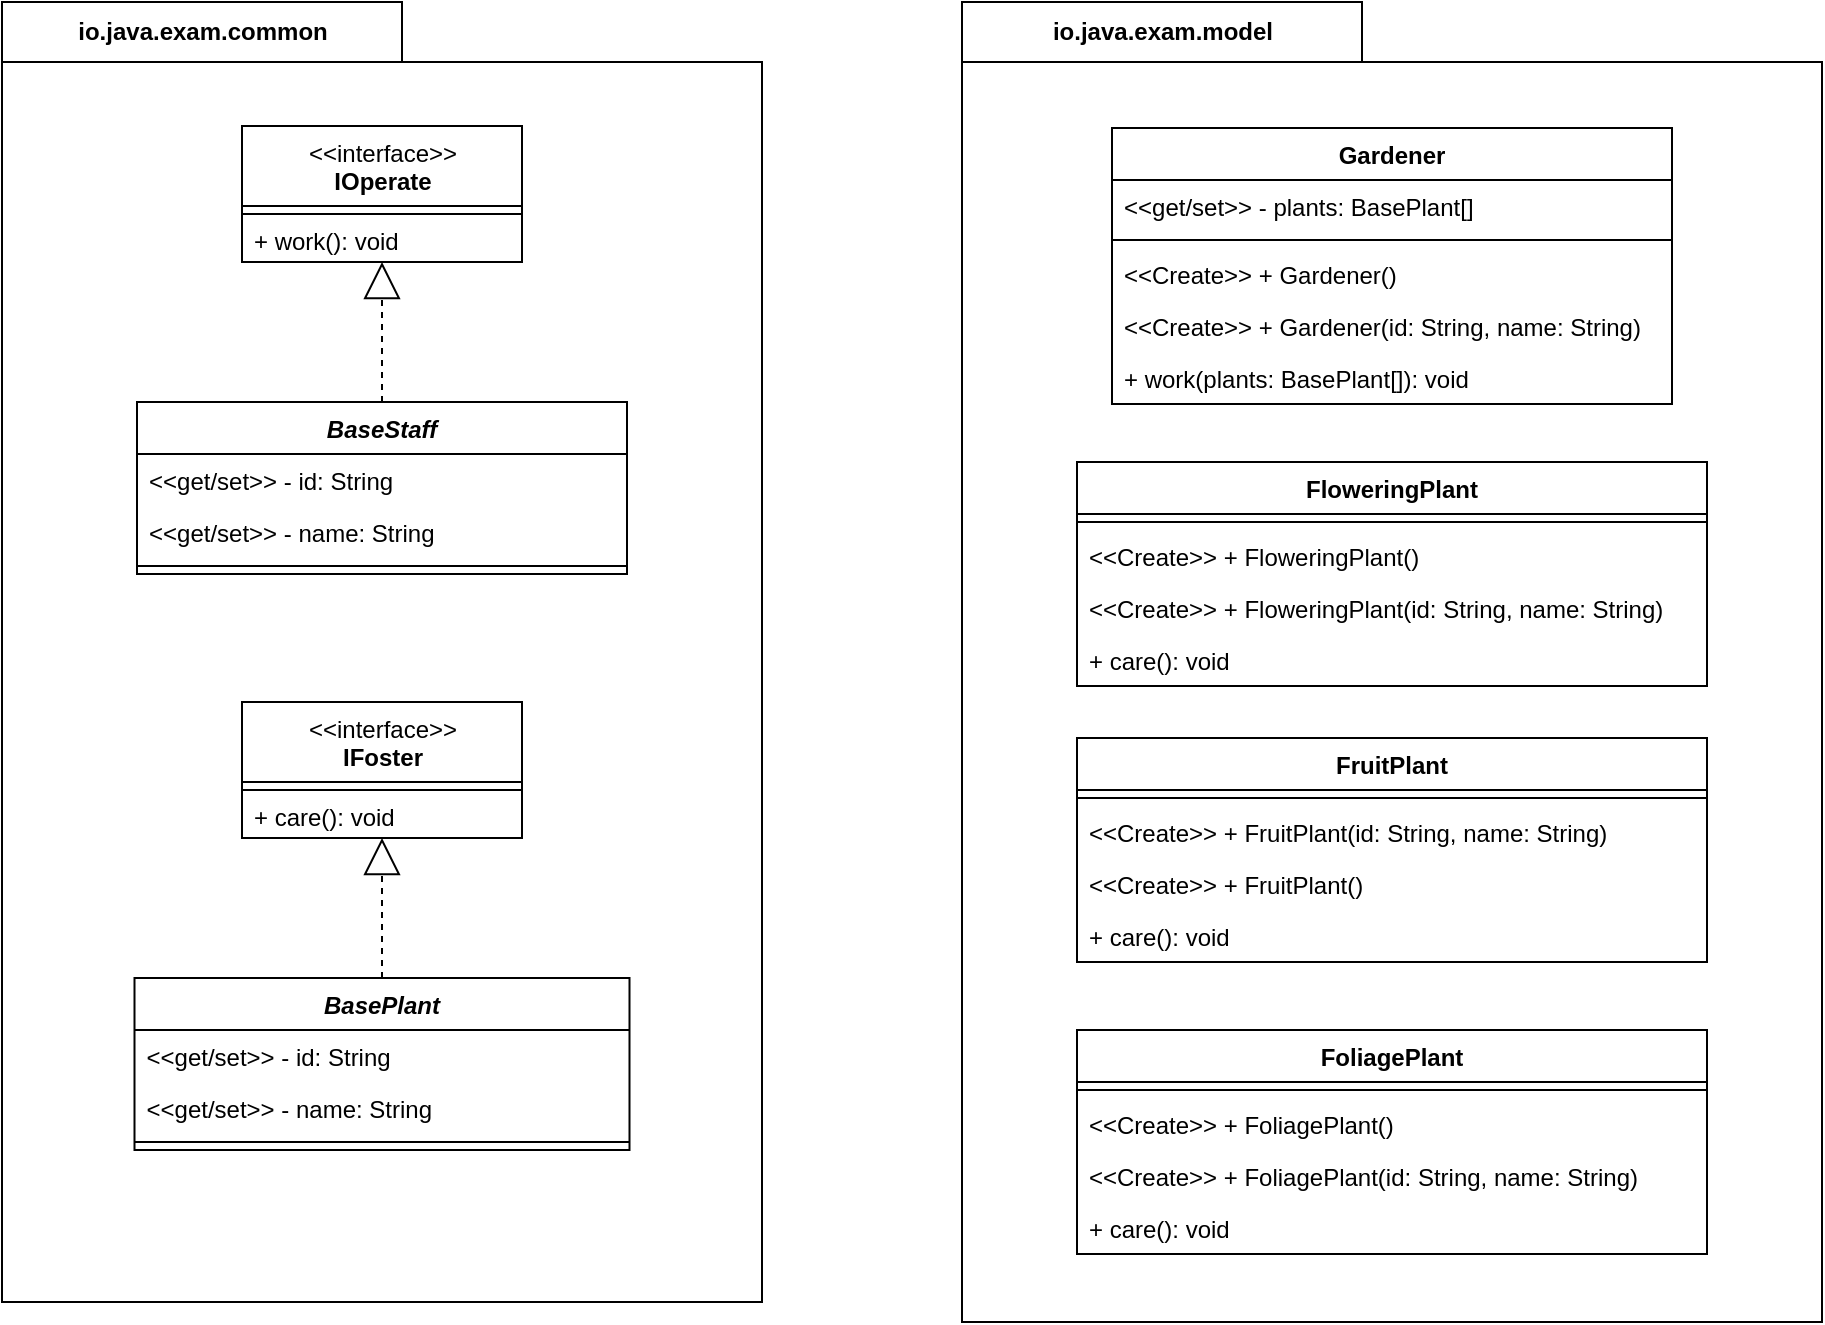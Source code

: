 <mxfile version="20.8.23" type="github">
  <diagram id="NnQSPtpyf3QNm0dHi21h" name="第 2 页">
    <mxGraphModel dx="1434" dy="1582" grid="1" gridSize="10" guides="1" tooltips="1" connect="1" arrows="1" fold="1" page="1" pageScale="1" pageWidth="1169" pageHeight="827" math="0" shadow="0">
      <root>
        <mxCell id="0" />
        <mxCell id="1" parent="0" />
        <mxCell id="keWIGBocF02JREnCztjM-63" value="io.java.exam.common" style="shape=folder;fontStyle=1;tabWidth=200;tabHeight=30;tabPosition=left;html=1;boundedLbl=1;labelInHeader=1;container=1;collapsible=0;recursiveResize=0;" parent="1" vertex="1">
          <mxGeometry x="10" y="-810" width="380" height="650" as="geometry" />
        </mxCell>
        <mxCell id="keWIGBocF02JREnCztjM-24" value="BaseStaff" style="swimlane;fontStyle=3;align=center;verticalAlign=top;childLayout=stackLayout;horizontal=1;startSize=26;horizontalStack=0;resizeParent=1;resizeParentMax=0;resizeLast=0;collapsible=1;marginBottom=0;" parent="keWIGBocF02JREnCztjM-63" vertex="1">
          <mxGeometry x="67.5" y="200" width="245" height="86" as="geometry">
            <mxRectangle x="240" y="170" width="90" height="26" as="alternateBounds" />
          </mxGeometry>
        </mxCell>
        <mxCell id="keWIGBocF02JREnCztjM-25" value="&lt;&lt;get/set&gt;&gt; - id: String" style="text;strokeColor=none;fillColor=none;align=left;verticalAlign=top;spacingLeft=4;spacingRight=4;overflow=hidden;rotatable=0;points=[[0,0.5],[1,0.5]];portConstraint=eastwest;" parent="keWIGBocF02JREnCztjM-24" vertex="1">
          <mxGeometry y="26" width="245" height="26" as="geometry" />
        </mxCell>
        <mxCell id="keWIGBocF02JREnCztjM-28" value="&lt;&lt;get/set&gt;&gt; - name: String" style="text;strokeColor=none;fillColor=none;align=left;verticalAlign=top;spacingLeft=4;spacingRight=4;overflow=hidden;rotatable=0;points=[[0,0.5],[1,0.5]];portConstraint=eastwest;" parent="keWIGBocF02JREnCztjM-24" vertex="1">
          <mxGeometry y="52" width="245" height="26" as="geometry" />
        </mxCell>
        <mxCell id="keWIGBocF02JREnCztjM-26" value="" style="line;strokeWidth=1;fillColor=none;align=left;verticalAlign=middle;spacingTop=-1;spacingLeft=3;spacingRight=3;rotatable=0;labelPosition=right;points=[];portConstraint=eastwest;" parent="keWIGBocF02JREnCztjM-24" vertex="1">
          <mxGeometry y="78" width="245" height="8" as="geometry" />
        </mxCell>
        <mxCell id="keWIGBocF02JREnCztjM-79" value="BasePlant" style="swimlane;fontStyle=3;align=center;verticalAlign=top;childLayout=stackLayout;horizontal=1;startSize=26;horizontalStack=0;resizeParent=1;resizeParentMax=0;resizeLast=0;collapsible=1;marginBottom=0;" parent="keWIGBocF02JREnCztjM-63" vertex="1">
          <mxGeometry x="66.25" y="488" width="247.5" height="86" as="geometry">
            <mxRectangle x="240" y="170" width="90" height="26" as="alternateBounds" />
          </mxGeometry>
        </mxCell>
        <mxCell id="keWIGBocF02JREnCztjM-80" value="&lt;&lt;get/set&gt;&gt; - id: String" style="text;strokeColor=none;fillColor=none;align=left;verticalAlign=top;spacingLeft=4;spacingRight=4;overflow=hidden;rotatable=0;points=[[0,0.5],[1,0.5]];portConstraint=eastwest;" parent="keWIGBocF02JREnCztjM-79" vertex="1">
          <mxGeometry y="26" width="247.5" height="26" as="geometry" />
        </mxCell>
        <mxCell id="keWIGBocF02JREnCztjM-84" value="&lt;&lt;get/set&gt;&gt; - name: String" style="text;strokeColor=none;fillColor=none;align=left;verticalAlign=top;spacingLeft=4;spacingRight=4;overflow=hidden;rotatable=0;points=[[0,0.5],[1,0.5]];portConstraint=eastwest;" parent="keWIGBocF02JREnCztjM-79" vertex="1">
          <mxGeometry y="52" width="247.5" height="26" as="geometry" />
        </mxCell>
        <mxCell id="keWIGBocF02JREnCztjM-81" value="" style="line;strokeWidth=1;fillColor=none;align=left;verticalAlign=middle;spacingTop=-1;spacingLeft=3;spacingRight=3;rotatable=0;labelPosition=right;points=[];portConstraint=eastwest;" parent="keWIGBocF02JREnCztjM-79" vertex="1">
          <mxGeometry y="78" width="247.5" height="8" as="geometry" />
        </mxCell>
        <mxCell id="gZg1OB7kJeGNL3k7u4_E-24" value="&amp;lt;&amp;lt;interface&amp;gt;&amp;gt;&lt;br&gt;&lt;b&gt;IOperate&lt;/b&gt;" style="swimlane;fontStyle=0;align=center;verticalAlign=top;childLayout=stackLayout;horizontal=1;startSize=40;horizontalStack=0;resizeParent=1;resizeParentMax=0;resizeLast=0;collapsible=0;marginBottom=0;html=1;" parent="keWIGBocF02JREnCztjM-63" vertex="1">
          <mxGeometry x="120" y="62" width="140" height="68" as="geometry" />
        </mxCell>
        <mxCell id="gZg1OB7kJeGNL3k7u4_E-29" value="" style="line;strokeWidth=1;fillColor=none;align=left;verticalAlign=middle;spacingTop=-1;spacingLeft=3;spacingRight=3;rotatable=0;labelPosition=right;points=[];portConstraint=eastwest;" parent="gZg1OB7kJeGNL3k7u4_E-24" vertex="1">
          <mxGeometry y="40" width="140" height="8" as="geometry" />
        </mxCell>
        <mxCell id="gZg1OB7kJeGNL3k7u4_E-31" value="+ work(): void" style="text;html=1;strokeColor=none;fillColor=none;align=left;verticalAlign=middle;spacingLeft=4;spacingRight=4;overflow=hidden;rotatable=0;points=[[0,0.5],[1,0.5]];portConstraint=eastwest;" parent="gZg1OB7kJeGNL3k7u4_E-24" vertex="1">
          <mxGeometry y="48" width="140" height="20" as="geometry" />
        </mxCell>
        <mxCell id="gZg1OB7kJeGNL3k7u4_E-32" value="&amp;lt;&amp;lt;interface&amp;gt;&amp;gt;&lt;br&gt;&lt;b&gt;IFoster&lt;/b&gt;" style="swimlane;fontStyle=0;align=center;verticalAlign=top;childLayout=stackLayout;horizontal=1;startSize=40;horizontalStack=0;resizeParent=1;resizeParentMax=0;resizeLast=0;collapsible=0;marginBottom=0;html=1;" parent="keWIGBocF02JREnCztjM-63" vertex="1">
          <mxGeometry x="120" y="350" width="140" height="68" as="geometry" />
        </mxCell>
        <mxCell id="gZg1OB7kJeGNL3k7u4_E-33" value="" style="line;strokeWidth=1;fillColor=none;align=left;verticalAlign=middle;spacingTop=-1;spacingLeft=3;spacingRight=3;rotatable=0;labelPosition=right;points=[];portConstraint=eastwest;" parent="gZg1OB7kJeGNL3k7u4_E-32" vertex="1">
          <mxGeometry y="40" width="140" height="8" as="geometry" />
        </mxCell>
        <mxCell id="gZg1OB7kJeGNL3k7u4_E-34" value="+ care(): void" style="text;html=1;strokeColor=none;fillColor=none;align=left;verticalAlign=middle;spacingLeft=4;spacingRight=4;overflow=hidden;rotatable=0;points=[[0,0.5],[1,0.5]];portConstraint=eastwest;" parent="gZg1OB7kJeGNL3k7u4_E-32" vertex="1">
          <mxGeometry y="48" width="140" height="20" as="geometry" />
        </mxCell>
        <mxCell id="gZg1OB7kJeGNL3k7u4_E-38" value="" style="endArrow=block;endSize=16;endFill=0;html=1;strokeWidth=1;dashed=1;jumpSize=6;rounded=0;arcSize=20;" parent="keWIGBocF02JREnCztjM-63" source="keWIGBocF02JREnCztjM-24" target="gZg1OB7kJeGNL3k7u4_E-24" edge="1">
          <mxGeometry width="160" relative="1" as="geometry">
            <mxPoint x="310" y="511" as="sourcePoint" />
            <mxPoint x="310" y="240" as="targetPoint" />
          </mxGeometry>
        </mxCell>
        <mxCell id="gZg1OB7kJeGNL3k7u4_E-39" value="" style="endArrow=block;endSize=16;endFill=0;html=1;strokeWidth=1;dashed=1;jumpSize=6;rounded=0;arcSize=20;" parent="keWIGBocF02JREnCztjM-63" source="keWIGBocF02JREnCztjM-79" target="gZg1OB7kJeGNL3k7u4_E-32" edge="1">
          <mxGeometry width="160" relative="1" as="geometry">
            <mxPoint x="175" y="280" as="sourcePoint" />
            <mxPoint x="175" y="198.0" as="targetPoint" />
          </mxGeometry>
        </mxCell>
        <mxCell id="keWIGBocF02JREnCztjM-78" value="io.java.exam.model" style="shape=folder;fontStyle=1;tabWidth=200;tabHeight=30;tabPosition=left;html=1;boundedLbl=1;labelInHeader=1;container=1;collapsible=0;recursiveResize=0;" parent="1" vertex="1">
          <mxGeometry x="490" y="-810" width="430" height="660" as="geometry" />
        </mxCell>
        <mxCell id="keWIGBocF02JREnCztjM-49" value="Gardener" style="swimlane;fontStyle=1;align=center;verticalAlign=top;childLayout=stackLayout;horizontal=1;startSize=26;horizontalStack=0;resizeParent=1;resizeParentMax=0;resizeLast=0;collapsible=1;marginBottom=0;" parent="keWIGBocF02JREnCztjM-78" vertex="1">
          <mxGeometry x="75" y="63" width="280" height="138" as="geometry">
            <mxRectangle x="240" y="170" width="90" height="26" as="alternateBounds" />
          </mxGeometry>
        </mxCell>
        <mxCell id="keWIGBocF02JREnCztjM-51" value="&lt;&lt;get/set&gt;&gt; - plants: BasePlant[]" style="text;strokeColor=none;fillColor=none;align=left;verticalAlign=top;spacingLeft=4;spacingRight=4;overflow=hidden;rotatable=0;points=[[0,0.5],[1,0.5]];portConstraint=eastwest;" parent="keWIGBocF02JREnCztjM-49" vertex="1">
          <mxGeometry y="26" width="280" height="26" as="geometry" />
        </mxCell>
        <mxCell id="keWIGBocF02JREnCztjM-52" value="" style="line;strokeWidth=1;fillColor=none;align=left;verticalAlign=middle;spacingTop=-1;spacingLeft=3;spacingRight=3;rotatable=0;labelPosition=right;points=[];portConstraint=eastwest;" parent="keWIGBocF02JREnCztjM-49" vertex="1">
          <mxGeometry y="52" width="280" height="8" as="geometry" />
        </mxCell>
        <mxCell id="gZg1OB7kJeGNL3k7u4_E-6" value="&lt;&lt;Create&gt;&gt; + Gardener()" style="text;strokeColor=none;fillColor=none;align=left;verticalAlign=top;spacingLeft=4;spacingRight=4;overflow=hidden;rotatable=0;points=[[0,0.5],[1,0.5]];portConstraint=eastwest;" parent="keWIGBocF02JREnCztjM-49" vertex="1">
          <mxGeometry y="60" width="280" height="26" as="geometry" />
        </mxCell>
        <mxCell id="gZg1OB7kJeGNL3k7u4_E-5" value="&lt;&lt;Create&gt;&gt; + Gardener(id: String, name: String)" style="text;strokeColor=none;fillColor=none;align=left;verticalAlign=top;spacingLeft=4;spacingRight=4;overflow=hidden;rotatable=0;points=[[0,0.5],[1,0.5]];portConstraint=eastwest;" parent="keWIGBocF02JREnCztjM-49" vertex="1">
          <mxGeometry y="86" width="280" height="26" as="geometry" />
        </mxCell>
        <mxCell id="keWIGBocF02JREnCztjM-53" value="+ work(plants: BasePlant[]): void" style="text;strokeColor=none;fillColor=none;align=left;verticalAlign=top;spacingLeft=4;spacingRight=4;overflow=hidden;rotatable=0;points=[[0,0.5],[1,0.5]];portConstraint=eastwest;" parent="keWIGBocF02JREnCztjM-49" vertex="1">
          <mxGeometry y="112" width="280" height="26" as="geometry" />
        </mxCell>
        <mxCell id="keWIGBocF02JREnCztjM-214" value="FloweringPlant" style="swimlane;fontStyle=1;align=center;verticalAlign=top;childLayout=stackLayout;horizontal=1;startSize=26;horizontalStack=0;resizeParent=1;resizeParentMax=0;resizeLast=0;collapsible=1;marginBottom=0;" parent="keWIGBocF02JREnCztjM-78" vertex="1">
          <mxGeometry x="57.5" y="230" width="315" height="112" as="geometry">
            <mxRectangle x="240" y="170" width="90" height="26" as="alternateBounds" />
          </mxGeometry>
        </mxCell>
        <mxCell id="keWIGBocF02JREnCztjM-219" value="" style="line;strokeWidth=1;fillColor=none;align=left;verticalAlign=middle;spacingTop=-1;spacingLeft=3;spacingRight=3;rotatable=0;labelPosition=right;points=[];portConstraint=eastwest;" parent="keWIGBocF02JREnCztjM-214" vertex="1">
          <mxGeometry y="26" width="315" height="8" as="geometry" />
        </mxCell>
        <mxCell id="gZg1OB7kJeGNL3k7u4_E-8" value="&lt;&lt;Create&gt;&gt; + FloweringPlant()" style="text;strokeColor=none;fillColor=none;align=left;verticalAlign=top;spacingLeft=4;spacingRight=4;overflow=hidden;rotatable=0;points=[[0,0.5],[1,0.5]];portConstraint=eastwest;" parent="keWIGBocF02JREnCztjM-214" vertex="1">
          <mxGeometry y="34" width="315" height="26" as="geometry" />
        </mxCell>
        <mxCell id="gZg1OB7kJeGNL3k7u4_E-9" value="&lt;&lt;Create&gt;&gt; + FloweringPlant(id: String, name: String)" style="text;strokeColor=none;fillColor=none;align=left;verticalAlign=top;spacingLeft=4;spacingRight=4;overflow=hidden;rotatable=0;points=[[0,0.5],[1,0.5]];portConstraint=eastwest;" parent="keWIGBocF02JREnCztjM-214" vertex="1">
          <mxGeometry y="60" width="315" height="26" as="geometry" />
        </mxCell>
        <mxCell id="keWIGBocF02JREnCztjM-227" value="+ care(): void" style="text;strokeColor=none;fillColor=none;align=left;verticalAlign=top;spacingLeft=4;spacingRight=4;overflow=hidden;rotatable=0;points=[[0,0.5],[1,0.5]];portConstraint=eastwest;" parent="keWIGBocF02JREnCztjM-214" vertex="1">
          <mxGeometry y="86" width="315" height="26" as="geometry" />
        </mxCell>
        <mxCell id="keWIGBocF02JREnCztjM-228" value="FoliagePlant" style="swimlane;fontStyle=1;align=center;verticalAlign=top;childLayout=stackLayout;horizontal=1;startSize=26;horizontalStack=0;resizeParent=1;resizeParentMax=0;resizeLast=0;collapsible=1;marginBottom=0;" parent="keWIGBocF02JREnCztjM-78" vertex="1">
          <mxGeometry x="57.5" y="514" width="315" height="112" as="geometry">
            <mxRectangle x="240" y="170" width="90" height="26" as="alternateBounds" />
          </mxGeometry>
        </mxCell>
        <mxCell id="keWIGBocF02JREnCztjM-229" value="" style="line;strokeWidth=1;fillColor=none;align=left;verticalAlign=middle;spacingTop=-1;spacingLeft=3;spacingRight=3;rotatable=0;labelPosition=right;points=[];portConstraint=eastwest;" parent="keWIGBocF02JREnCztjM-228" vertex="1">
          <mxGeometry y="26" width="315" height="8" as="geometry" />
        </mxCell>
        <mxCell id="gZg1OB7kJeGNL3k7u4_E-10" value="&lt;&lt;Create&gt;&gt; + FoliagePlant()" style="text;strokeColor=none;fillColor=none;align=left;verticalAlign=top;spacingLeft=4;spacingRight=4;overflow=hidden;rotatable=0;points=[[0,0.5],[1,0.5]];portConstraint=eastwest;" parent="keWIGBocF02JREnCztjM-228" vertex="1">
          <mxGeometry y="34" width="315" height="26" as="geometry" />
        </mxCell>
        <mxCell id="gZg1OB7kJeGNL3k7u4_E-11" value="&lt;&lt;Create&gt;&gt; + FoliagePlant(id: String, name: String)" style="text;strokeColor=none;fillColor=none;align=left;verticalAlign=top;spacingLeft=4;spacingRight=4;overflow=hidden;rotatable=0;points=[[0,0.5],[1,0.5]];portConstraint=eastwest;" parent="keWIGBocF02JREnCztjM-228" vertex="1">
          <mxGeometry y="60" width="315" height="26" as="geometry" />
        </mxCell>
        <mxCell id="keWIGBocF02JREnCztjM-230" value="+ care(): void" style="text;strokeColor=none;fillColor=none;align=left;verticalAlign=top;spacingLeft=4;spacingRight=4;overflow=hidden;rotatable=0;points=[[0,0.5],[1,0.5]];portConstraint=eastwest;" parent="keWIGBocF02JREnCztjM-228" vertex="1">
          <mxGeometry y="86" width="315" height="26" as="geometry" />
        </mxCell>
        <mxCell id="keWIGBocF02JREnCztjM-231" value="FruitPlant" style="swimlane;fontStyle=1;align=center;verticalAlign=top;childLayout=stackLayout;horizontal=1;startSize=26;horizontalStack=0;resizeParent=1;resizeParentMax=0;resizeLast=0;collapsible=1;marginBottom=0;" parent="keWIGBocF02JREnCztjM-78" vertex="1">
          <mxGeometry x="57.5" y="368" width="315" height="112" as="geometry">
            <mxRectangle x="240" y="170" width="90" height="26" as="alternateBounds" />
          </mxGeometry>
        </mxCell>
        <mxCell id="keWIGBocF02JREnCztjM-232" value="" style="line;strokeWidth=1;fillColor=none;align=left;verticalAlign=middle;spacingTop=-1;spacingLeft=3;spacingRight=3;rotatable=0;labelPosition=right;points=[];portConstraint=eastwest;" parent="keWIGBocF02JREnCztjM-231" vertex="1">
          <mxGeometry y="26" width="315" height="8" as="geometry" />
        </mxCell>
        <mxCell id="gZg1OB7kJeGNL3k7u4_E-13" value="&lt;&lt;Create&gt;&gt; + FruitPlant(id: String, name: String)" style="text;strokeColor=none;fillColor=none;align=left;verticalAlign=top;spacingLeft=4;spacingRight=4;overflow=hidden;rotatable=0;points=[[0,0.5],[1,0.5]];portConstraint=eastwest;" parent="keWIGBocF02JREnCztjM-231" vertex="1">
          <mxGeometry y="34" width="315" height="26" as="geometry" />
        </mxCell>
        <mxCell id="gZg1OB7kJeGNL3k7u4_E-12" value="&lt;&lt;Create&gt;&gt; + FruitPlant()" style="text;strokeColor=none;fillColor=none;align=left;verticalAlign=top;spacingLeft=4;spacingRight=4;overflow=hidden;rotatable=0;points=[[0,0.5],[1,0.5]];portConstraint=eastwest;" parent="keWIGBocF02JREnCztjM-231" vertex="1">
          <mxGeometry y="60" width="315" height="26" as="geometry" />
        </mxCell>
        <mxCell id="keWIGBocF02JREnCztjM-233" value="+ care(): void" style="text;strokeColor=none;fillColor=none;align=left;verticalAlign=top;spacingLeft=4;spacingRight=4;overflow=hidden;rotatable=0;points=[[0,0.5],[1,0.5]];portConstraint=eastwest;" parent="keWIGBocF02JREnCztjM-231" vertex="1">
          <mxGeometry y="86" width="315" height="26" as="geometry" />
        </mxCell>
      </root>
    </mxGraphModel>
  </diagram>
</mxfile>
